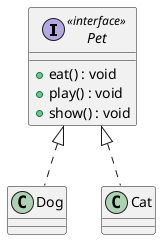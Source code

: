 ```uml
@startuml
interface Pet <<interface>> {
    + eat() : void
    + play() : void
    + show() : void
}
Pet <|.. Dog
Pet <|.. Cat
@enduml
```
